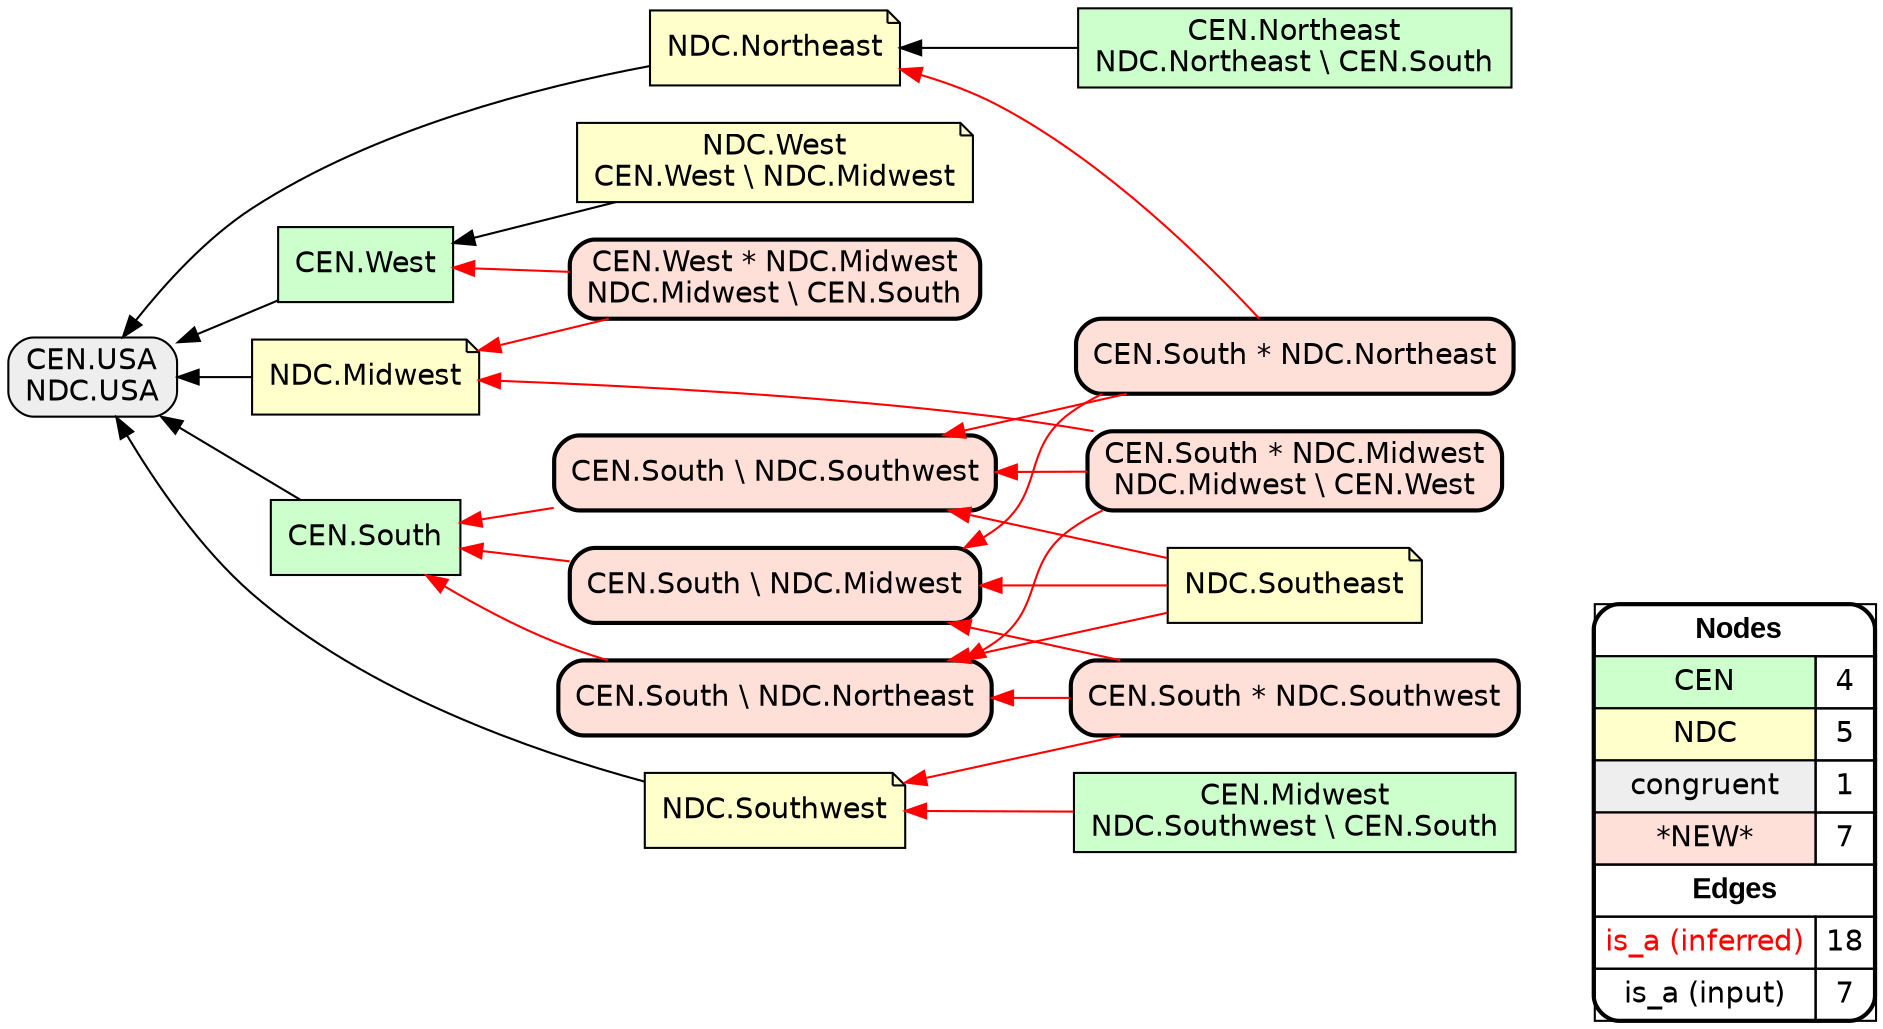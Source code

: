 digraph{
rankdir=RL
node[shape=box style=filled fillcolor="#CCFFCC" fontname="helvetica"] 
"CEN.Northeast\nNDC.Northeast \\ CEN.South"
"CEN.West"
"CEN.South"
"CEN.Midwest\nNDC.Southwest \\ CEN.South"
node[shape=note style=filled fillcolor="#FFFFCC" fontname="helvetica"] 
"NDC.West\nCEN.West \\ NDC.Midwest"
"NDC.Midwest"
"NDC.Southwest"
"NDC.Northeast"
"NDC.Southeast"
node[shape=box style="filled,rounded" fillcolor="#EEEEEE" fontname="helvetica"] 
"CEN.USA\nNDC.USA"
node[shape=box style="filled,rounded,bold" fillcolor="#FFE0D8" fontname="helvetica"] 
"CEN.South \\ NDC.Southwest"
"CEN.West * NDC.Midwest\nNDC.Midwest \\ CEN.South"
"CEN.South \\ NDC.Northeast"
"CEN.South * NDC.Midwest\nNDC.Midwest \\ CEN.West"
"CEN.South \\ NDC.Midwest"
"CEN.South * NDC.Southwest"
"CEN.South * NDC.Northeast"
edge[arrowhead=normal style=dotted color="#000000" constraint=true penwidth=1]
edge[arrowhead=normal style=solid color="#FF0000" constraint=true penwidth=1]
"CEN.South * NDC.Midwest\nNDC.Midwest \\ CEN.West" -> "CEN.South \\ NDC.Southwest"
"CEN.South * NDC.Midwest\nNDC.Midwest \\ CEN.West" -> "NDC.Midwest"
"NDC.Southeast" -> "CEN.South \\ NDC.Midwest"
"NDC.Southeast" -> "CEN.South \\ NDC.Southwest"
"CEN.South * NDC.Southwest" -> "CEN.South \\ NDC.Northeast"
"CEN.South \\ NDC.Midwest" -> "CEN.South"
"CEN.Midwest\nNDC.Southwest \\ CEN.South" -> "NDC.Southwest"
"CEN.South * NDC.Midwest\nNDC.Midwest \\ CEN.West" -> "CEN.South \\ NDC.Northeast"
"CEN.South \\ NDC.Southwest" -> "CEN.South"
"CEN.West * NDC.Midwest\nNDC.Midwest \\ CEN.South" -> "NDC.Midwest"
"CEN.West * NDC.Midwest\nNDC.Midwest \\ CEN.South" -> "CEN.West"
"CEN.South * NDC.Northeast" -> "CEN.South \\ NDC.Southwest"
"CEN.South * NDC.Northeast" -> "CEN.South \\ NDC.Midwest"
"CEN.South * NDC.Northeast" -> "NDC.Northeast"
"CEN.South \\ NDC.Northeast" -> "CEN.South"
"CEN.South * NDC.Southwest" -> "NDC.Southwest"
"NDC.Southeast" -> "CEN.South \\ NDC.Northeast"
"CEN.South * NDC.Southwest" -> "CEN.South \\ NDC.Midwest"
edge[arrowhead=normal style=solid color="#000000" constraint=true penwidth=1]
"NDC.West\nCEN.West \\ NDC.Midwest" -> "CEN.West"
"NDC.Northeast" -> "CEN.USA\nNDC.USA"
"NDC.Midwest" -> "CEN.USA\nNDC.USA"
"NDC.Southwest" -> "CEN.USA\nNDC.USA"
"CEN.West" -> "CEN.USA\nNDC.USA"
"CEN.South" -> "CEN.USA\nNDC.USA"
"CEN.Northeast\nNDC.Northeast \\ CEN.South" -> "NDC.Northeast"
node[shape=box] 
{rank=source Legend [fillcolor= white margin=0 label=< 
 <TABLE BORDER="0" CELLBORDER="1" CELLSPACING="0" CELLPADDING="4"> 
<TR> <TD COLSPAN="2"><font face="Arial Black"> Nodes</font></TD> </TR> 
<TR> 
 <TD bgcolor="#CCFFCC" fontname="helvetica">CEN</TD> 
 <TD>4</TD> 
 </TR> 
<TR> 
 <TD bgcolor="#FFFFCC" fontname="helvetica">NDC</TD> 
 <TD>5</TD> 
 </TR> 
<TR> 
 <TD bgcolor="#EEEEEE" fontname="helvetica">congruent</TD> 
 <TD>1</TD> 
 </TR> 
<TR> 
 <TD bgcolor="#FFE0D8" fontname="helvetica">*NEW*</TD> 
 <TD>7</TD> 
 </TR> 
<TR> <TD COLSPAN="2"><font face = "Arial Black"> Edges </font></TD> </TR> 
<TR> 
 <TD><font color ="#FF0000">is_a (inferred)</font></TD><TD>18</TD>
</TR>
<TR> 
 <TD><font color ="#000000">is_a (input)</font></TD><TD>7</TD>
</TR>
</TABLE> 
 >] } 
}